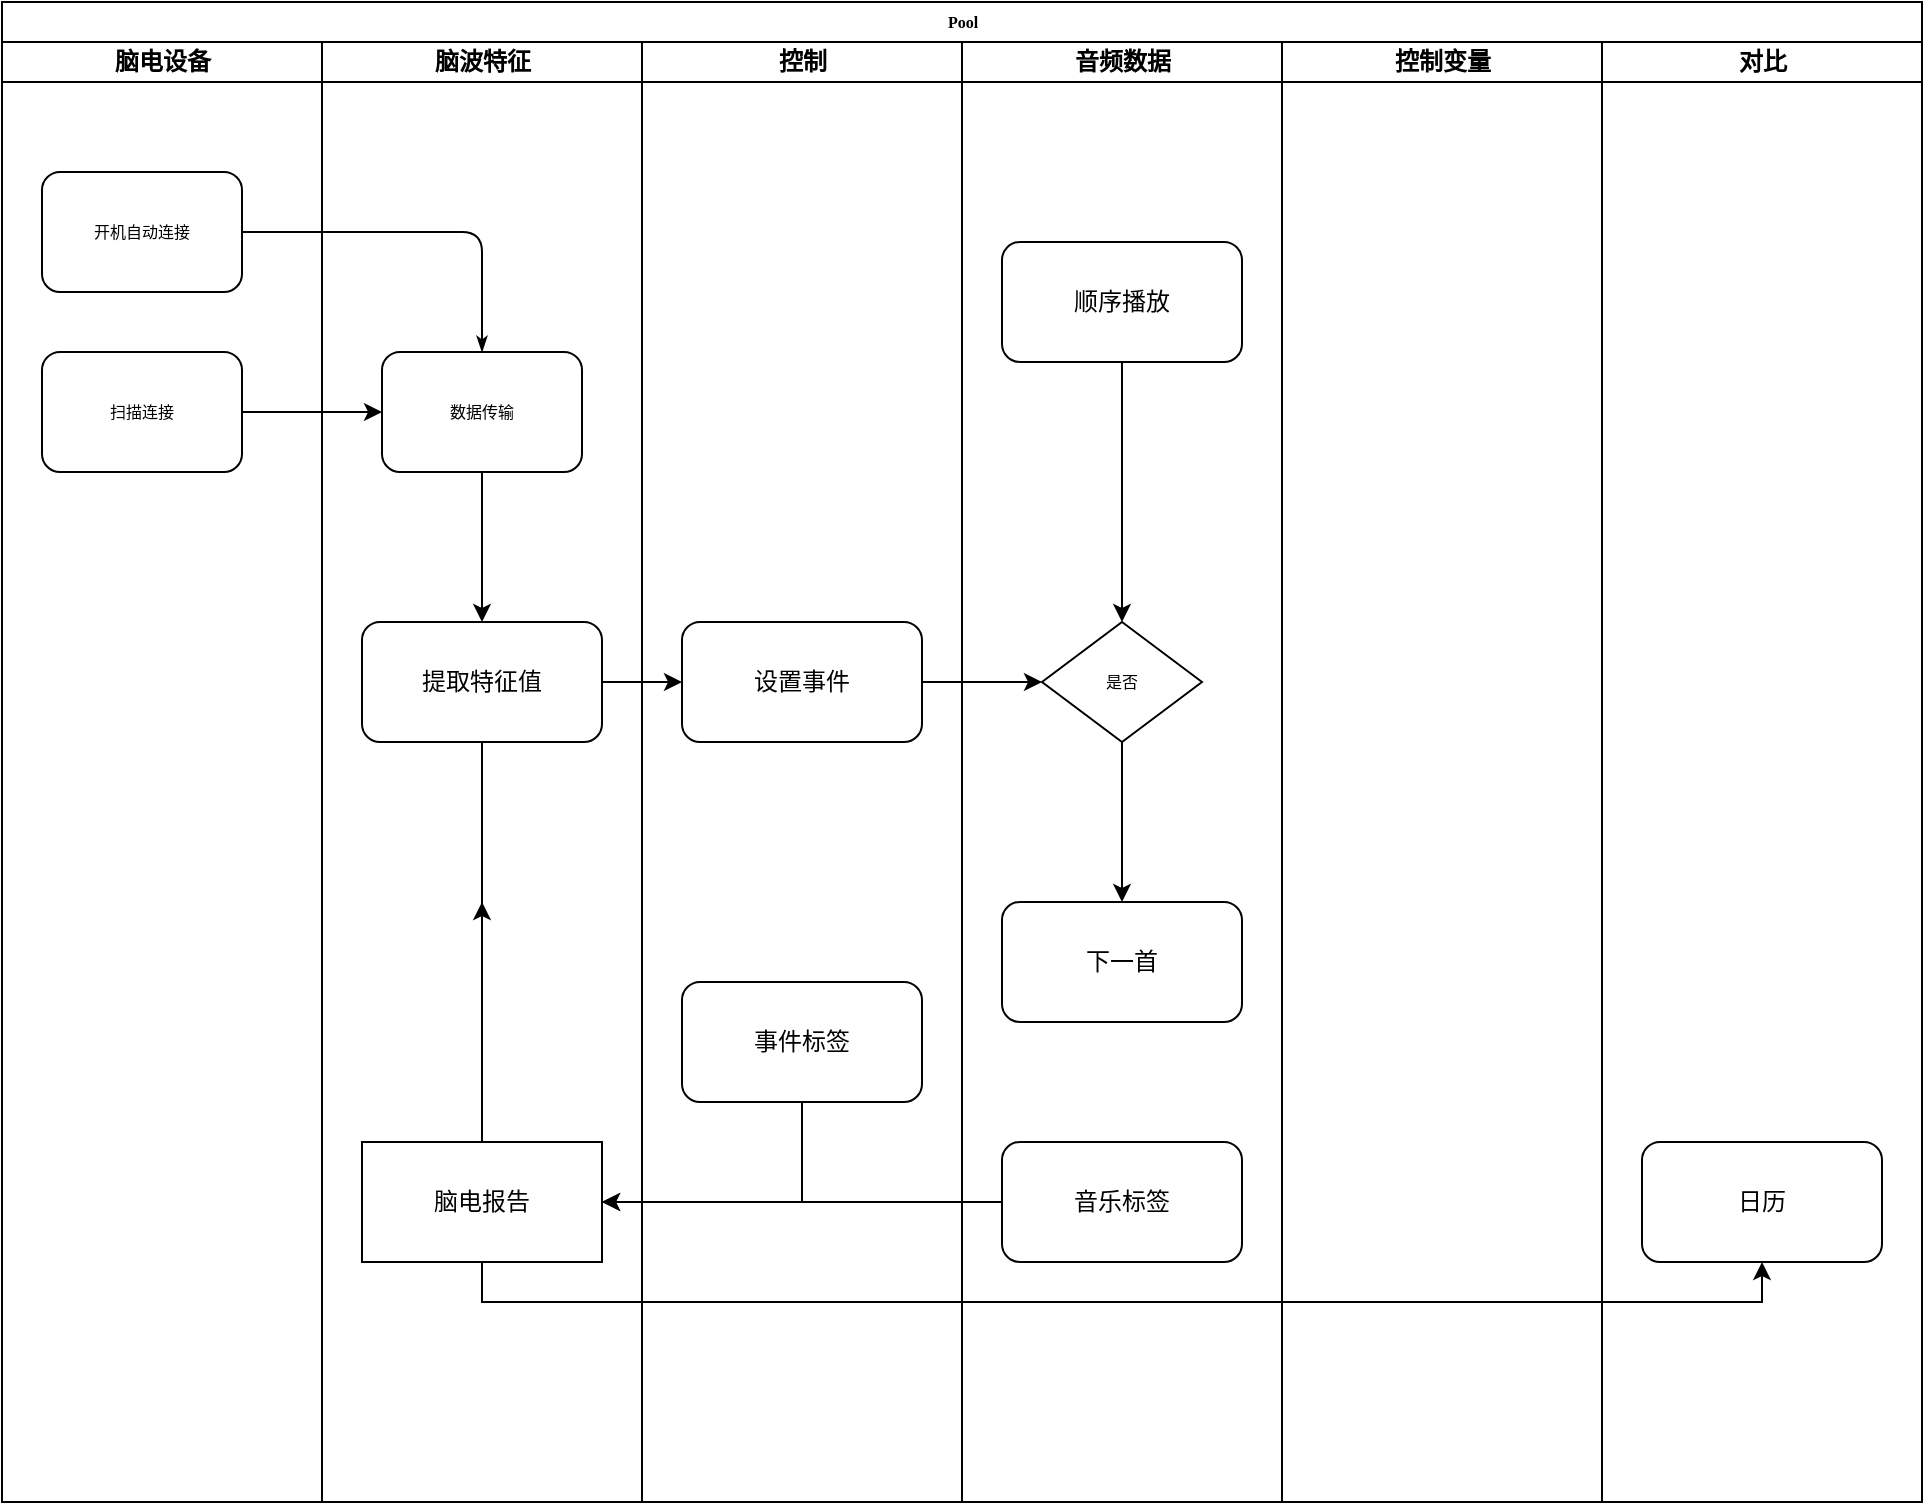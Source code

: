<mxfile version="14.8.5" type="github">
  <diagram name="Page-1" id="74e2e168-ea6b-b213-b513-2b3c1d86103e">
    <mxGraphModel dx="2372" dy="1414" grid="1" gridSize="10" guides="1" tooltips="1" connect="1" arrows="1" fold="1" page="1" pageScale="1" pageWidth="1100" pageHeight="850" background="none" math="0" shadow="0">
      <root>
        <mxCell id="0" />
        <mxCell id="1" parent="0" />
        <mxCell id="77e6c97f196da883-1" value="Pool" style="swimlane;html=1;childLayout=stackLayout;startSize=20;rounded=0;shadow=0;labelBackgroundColor=none;strokeWidth=1;fontFamily=Verdana;fontSize=8;align=center;" parent="1" vertex="1">
          <mxGeometry x="70" y="40" width="960" height="750" as="geometry" />
        </mxCell>
        <mxCell id="77e6c97f196da883-2" value="脑电设备" style="swimlane;html=1;startSize=20;" parent="77e6c97f196da883-1" vertex="1">
          <mxGeometry y="20" width="160" height="730" as="geometry" />
        </mxCell>
        <mxCell id="77e6c97f196da883-8" value="开机自动连接" style="rounded=1;whiteSpace=wrap;html=1;shadow=0;labelBackgroundColor=none;strokeWidth=1;fontFamily=Verdana;fontSize=8;align=center;" parent="77e6c97f196da883-2" vertex="1">
          <mxGeometry x="20" y="65" width="100" height="60" as="geometry" />
        </mxCell>
        <mxCell id="77e6c97f196da883-9" value="扫描连接" style="rounded=1;whiteSpace=wrap;html=1;shadow=0;labelBackgroundColor=none;strokeWidth=1;fontFamily=Verdana;fontSize=8;align=center;" parent="77e6c97f196da883-2" vertex="1">
          <mxGeometry x="20" y="155" width="100" height="60" as="geometry" />
        </mxCell>
        <mxCell id="77e6c97f196da883-26" style="edgeStyle=orthogonalEdgeStyle;rounded=1;html=1;labelBackgroundColor=none;startArrow=none;startFill=0;startSize=5;endArrow=classicThin;endFill=1;endSize=5;jettySize=auto;orthogonalLoop=1;strokeWidth=1;fontFamily=Verdana;fontSize=8" parent="77e6c97f196da883-1" source="77e6c97f196da883-8" target="77e6c97f196da883-11" edge="1">
          <mxGeometry relative="1" as="geometry" />
        </mxCell>
        <mxCell id="77e6c97f196da883-3" value="脑波特征" style="swimlane;html=1;startSize=20;" parent="77e6c97f196da883-1" vertex="1">
          <mxGeometry x="160" y="20" width="160" height="730" as="geometry" />
        </mxCell>
        <mxCell id="77e6c97f196da883-11" value="数据传输" style="rounded=1;whiteSpace=wrap;html=1;shadow=0;labelBackgroundColor=none;strokeWidth=1;fontFamily=Verdana;fontSize=8;align=center;" parent="77e6c97f196da883-3" vertex="1">
          <mxGeometry x="30" y="155" width="100" height="60" as="geometry" />
        </mxCell>
        <mxCell id="jIl6zvnjwED0vyH2stj7-3" value="提取特征值" style="rounded=1;whiteSpace=wrap;html=1;" vertex="1" parent="77e6c97f196da883-3">
          <mxGeometry x="20" y="290" width="120" height="60" as="geometry" />
        </mxCell>
        <mxCell id="jIl6zvnjwED0vyH2stj7-11" value="脑电报告" style="rounded=0;whiteSpace=wrap;html=1;" vertex="1" parent="77e6c97f196da883-3">
          <mxGeometry x="20" y="550" width="120" height="60" as="geometry" />
        </mxCell>
        <mxCell id="77e6c97f196da883-4" value="控制" style="swimlane;html=1;startSize=20;" parent="77e6c97f196da883-1" vertex="1">
          <mxGeometry x="320" y="20" width="160" height="730" as="geometry" />
        </mxCell>
        <mxCell id="jIl6zvnjwED0vyH2stj7-5" value="设置事件" style="rounded=1;whiteSpace=wrap;html=1;" vertex="1" parent="77e6c97f196da883-4">
          <mxGeometry x="20" y="290" width="120" height="60" as="geometry" />
        </mxCell>
        <mxCell id="jIl6zvnjwED0vyH2stj7-17" value="事件标签" style="rounded=1;whiteSpace=wrap;html=1;" vertex="1" parent="77e6c97f196da883-4">
          <mxGeometry x="20" y="470" width="120" height="60" as="geometry" />
        </mxCell>
        <mxCell id="77e6c97f196da883-5" value="音频数据" style="swimlane;html=1;startSize=20;" parent="77e6c97f196da883-1" vertex="1">
          <mxGeometry x="480" y="20" width="160" height="730" as="geometry" />
        </mxCell>
        <mxCell id="77e6c97f196da883-16" value="是否" style="rhombus;whiteSpace=wrap;html=1;rounded=0;shadow=0;labelBackgroundColor=none;strokeWidth=1;fontFamily=Verdana;fontSize=8;align=center;" parent="77e6c97f196da883-5" vertex="1">
          <mxGeometry x="40" y="290" width="80" height="60" as="geometry" />
        </mxCell>
        <mxCell id="jIl6zvnjwED0vyH2stj7-12" style="edgeStyle=orthogonalEdgeStyle;rounded=0;orthogonalLoop=1;jettySize=auto;html=1;exitX=0.5;exitY=1;exitDx=0;exitDy=0;entryX=0.5;entryY=0;entryDx=0;entryDy=0;" edge="1" parent="77e6c97f196da883-5" source="jIl6zvnjwED0vyH2stj7-9" target="77e6c97f196da883-16">
          <mxGeometry relative="1" as="geometry" />
        </mxCell>
        <mxCell id="jIl6zvnjwED0vyH2stj7-9" value="顺序播放" style="rounded=1;whiteSpace=wrap;html=1;" vertex="1" parent="77e6c97f196da883-5">
          <mxGeometry x="20" y="100" width="120" height="60" as="geometry" />
        </mxCell>
        <mxCell id="jIl6zvnjwED0vyH2stj7-15" value="下一首" style="rounded=1;whiteSpace=wrap;html=1;" vertex="1" parent="77e6c97f196da883-5">
          <mxGeometry x="20" y="430" width="120" height="60" as="geometry" />
        </mxCell>
        <mxCell id="jIl6zvnjwED0vyH2stj7-16" value="音乐标签" style="rounded=1;whiteSpace=wrap;html=1;" vertex="1" parent="77e6c97f196da883-5">
          <mxGeometry x="20" y="550" width="120" height="60" as="geometry" />
        </mxCell>
        <mxCell id="77e6c97f196da883-6" value="控制变量" style="swimlane;html=1;startSize=20;" parent="77e6c97f196da883-1" vertex="1">
          <mxGeometry x="640" y="20" width="160" height="730" as="geometry" />
        </mxCell>
        <mxCell id="77e6c97f196da883-7" value="对比" style="swimlane;html=1;startSize=20;" parent="77e6c97f196da883-1" vertex="1">
          <mxGeometry x="800" y="20" width="160" height="730" as="geometry" />
        </mxCell>
        <mxCell id="jIl6zvnjwED0vyH2stj7-20" value="日历" style="rounded=1;whiteSpace=wrap;html=1;" vertex="1" parent="77e6c97f196da883-7">
          <mxGeometry x="20" y="550" width="120" height="60" as="geometry" />
        </mxCell>
        <mxCell id="jIl6zvnjwED0vyH2stj7-1" style="edgeStyle=orthogonalEdgeStyle;rounded=0;orthogonalLoop=1;jettySize=auto;html=1;exitX=1;exitY=0.5;exitDx=0;exitDy=0;entryX=0;entryY=0.5;entryDx=0;entryDy=0;" edge="1" parent="77e6c97f196da883-1" source="77e6c97f196da883-9" target="77e6c97f196da883-11">
          <mxGeometry relative="1" as="geometry" />
        </mxCell>
        <mxCell id="jIl6zvnjwED0vyH2stj7-4" style="edgeStyle=orthogonalEdgeStyle;rounded=0;orthogonalLoop=1;jettySize=auto;html=1;entryX=0;entryY=0.5;entryDx=0;entryDy=0;exitX=1;exitY=0.5;exitDx=0;exitDy=0;" edge="1" parent="77e6c97f196da883-1" source="jIl6zvnjwED0vyH2stj7-3" target="jIl6zvnjwED0vyH2stj7-5">
          <mxGeometry relative="1" as="geometry">
            <mxPoint x="240" y="440" as="targetPoint" />
            <mxPoint x="310" y="340" as="sourcePoint" />
          </mxGeometry>
        </mxCell>
        <mxCell id="jIl6zvnjwED0vyH2stj7-13" style="edgeStyle=orthogonalEdgeStyle;rounded=0;orthogonalLoop=1;jettySize=auto;html=1;exitX=1;exitY=0.5;exitDx=0;exitDy=0;" edge="1" parent="77e6c97f196da883-1" source="jIl6zvnjwED0vyH2stj7-5" target="77e6c97f196da883-16">
          <mxGeometry relative="1" as="geometry" />
        </mxCell>
        <mxCell id="jIl6zvnjwED0vyH2stj7-18" style="edgeStyle=orthogonalEdgeStyle;rounded=0;orthogonalLoop=1;jettySize=auto;html=1;exitX=0;exitY=0.5;exitDx=0;exitDy=0;entryX=1;entryY=0.5;entryDx=0;entryDy=0;" edge="1" parent="77e6c97f196da883-1" source="jIl6zvnjwED0vyH2stj7-16" target="jIl6zvnjwED0vyH2stj7-11">
          <mxGeometry relative="1" as="geometry" />
        </mxCell>
        <mxCell id="jIl6zvnjwED0vyH2stj7-19" style="edgeStyle=orthogonalEdgeStyle;rounded=0;orthogonalLoop=1;jettySize=auto;html=1;exitX=0.5;exitY=1;exitDx=0;exitDy=0;entryX=1;entryY=0.5;entryDx=0;entryDy=0;" edge="1" parent="77e6c97f196da883-1" source="jIl6zvnjwED0vyH2stj7-17" target="jIl6zvnjwED0vyH2stj7-11">
          <mxGeometry relative="1" as="geometry" />
        </mxCell>
        <mxCell id="jIl6zvnjwED0vyH2stj7-21" style="edgeStyle=orthogonalEdgeStyle;rounded=0;orthogonalLoop=1;jettySize=auto;html=1;exitX=0.5;exitY=1;exitDx=0;exitDy=0;entryX=0.5;entryY=1;entryDx=0;entryDy=0;" edge="1" parent="77e6c97f196da883-1" source="jIl6zvnjwED0vyH2stj7-11" target="jIl6zvnjwED0vyH2stj7-20">
          <mxGeometry relative="1" as="geometry" />
        </mxCell>
        <mxCell id="jIl6zvnjwED0vyH2stj7-2" style="edgeStyle=orthogonalEdgeStyle;rounded=0;orthogonalLoop=1;jettySize=auto;html=1;exitX=0.5;exitY=1;exitDx=0;exitDy=0;" edge="1" parent="1" source="77e6c97f196da883-11">
          <mxGeometry relative="1" as="geometry">
            <mxPoint x="310" y="350" as="targetPoint" />
          </mxGeometry>
        </mxCell>
        <mxCell id="jIl6zvnjwED0vyH2stj7-10" style="edgeStyle=orthogonalEdgeStyle;rounded=0;orthogonalLoop=1;jettySize=auto;html=1;exitX=0.5;exitY=1;exitDx=0;exitDy=0;" edge="1" parent="1" source="jIl6zvnjwED0vyH2stj7-3">
          <mxGeometry relative="1" as="geometry">
            <mxPoint x="310" y="490" as="targetPoint" />
            <Array as="points">
              <mxPoint x="310" y="610" />
              <mxPoint x="310" y="610" />
            </Array>
          </mxGeometry>
        </mxCell>
        <mxCell id="jIl6zvnjwED0vyH2stj7-14" style="edgeStyle=orthogonalEdgeStyle;rounded=0;orthogonalLoop=1;jettySize=auto;html=1;exitX=0.5;exitY=1;exitDx=0;exitDy=0;" edge="1" parent="1" source="77e6c97f196da883-16">
          <mxGeometry relative="1" as="geometry">
            <mxPoint x="630" y="490" as="targetPoint" />
          </mxGeometry>
        </mxCell>
      </root>
    </mxGraphModel>
  </diagram>
</mxfile>
